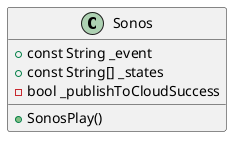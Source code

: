 @startuml

Class Sonos {
    +const String _event
    +const String[] _states
    -bool _publishToCloudSuccess

    +SonosPlay()
    }

@enduml
